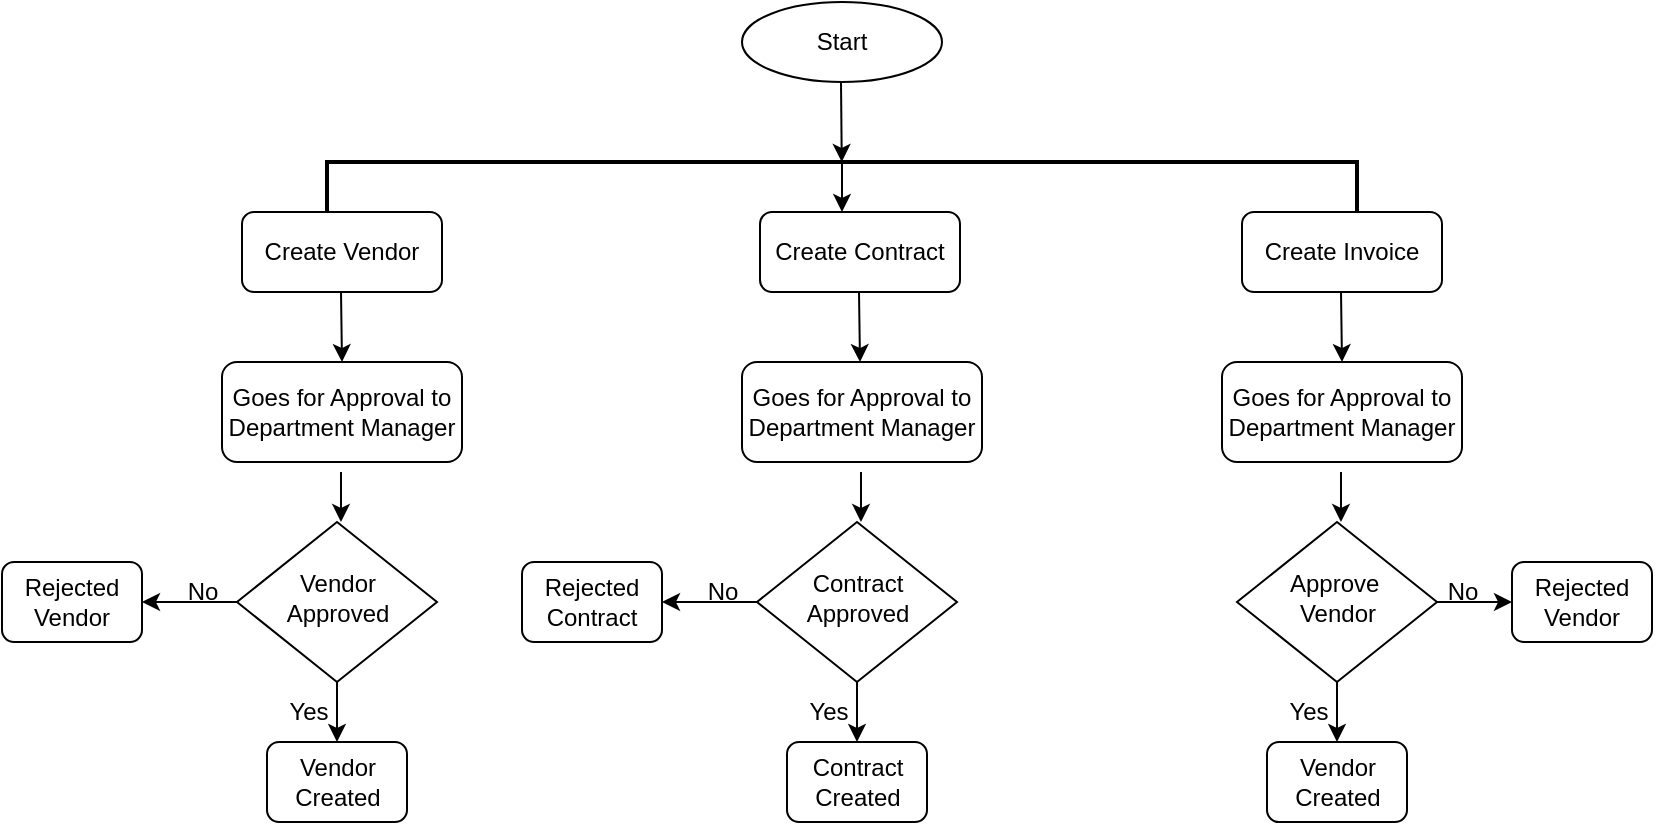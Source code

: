 <mxfile version="24.8.0">
  <diagram name="Page-1" id="CUNVGGAH_TLNrAHx7HYc">
    <mxGraphModel dx="1082" dy="491" grid="1" gridSize="10" guides="1" tooltips="1" connect="1" arrows="1" fold="1" page="1" pageScale="1" pageWidth="1169" pageHeight="827" math="0" shadow="0">
      <root>
        <mxCell id="0" />
        <mxCell id="1" parent="0" />
        <mxCell id="rurIsRCA4eeCTm9-6xiH-1" value="Start" style="ellipse;whiteSpace=wrap;html=1;" vertex="1" parent="1">
          <mxGeometry x="560" y="20" width="100" height="40" as="geometry" />
        </mxCell>
        <mxCell id="rurIsRCA4eeCTm9-6xiH-2" value="" style="endArrow=classic;html=1;rounded=0;" edge="1" parent="1" source="rurIsRCA4eeCTm9-6xiH-198">
          <mxGeometry width="50" height="50" relative="1" as="geometry">
            <mxPoint x="609.5" y="60" as="sourcePoint" />
            <mxPoint x="610" y="100" as="targetPoint" />
          </mxGeometry>
        </mxCell>
        <mxCell id="rurIsRCA4eeCTm9-6xiH-199" value="Create Vendor" style="rounded=1;whiteSpace=wrap;html=1;fontSize=12;glass=0;strokeWidth=1;shadow=0;" vertex="1" parent="1">
          <mxGeometry x="310" y="125" width="100" height="40" as="geometry" />
        </mxCell>
        <mxCell id="rurIsRCA4eeCTm9-6xiH-200" value="Create Contract" style="rounded=1;whiteSpace=wrap;html=1;fontSize=12;glass=0;strokeWidth=1;shadow=0;" vertex="1" parent="1">
          <mxGeometry x="569" y="125" width="100" height="40" as="geometry" />
        </mxCell>
        <mxCell id="rurIsRCA4eeCTm9-6xiH-201" value="Create Invoice" style="rounded=1;whiteSpace=wrap;html=1;fontSize=12;glass=0;strokeWidth=1;shadow=0;" vertex="1" parent="1">
          <mxGeometry x="810" y="125" width="100" height="40" as="geometry" />
        </mxCell>
        <mxCell id="rurIsRCA4eeCTm9-6xiH-203" value="" style="endArrow=classic;html=1;rounded=0;" edge="1" parent="1" target="rurIsRCA4eeCTm9-6xiH-198">
          <mxGeometry width="50" height="50" relative="1" as="geometry">
            <mxPoint x="609.5" y="60" as="sourcePoint" />
            <mxPoint x="610" y="100" as="targetPoint" />
          </mxGeometry>
        </mxCell>
        <mxCell id="rurIsRCA4eeCTm9-6xiH-198" value="" style="strokeWidth=2;html=1;shape=mxgraph.flowchart.annotation_1;align=left;pointerEvents=1;direction=south;" vertex="1" parent="1">
          <mxGeometry x="352.5" y="100" width="515" height="25" as="geometry" />
        </mxCell>
        <mxCell id="rurIsRCA4eeCTm9-6xiH-205" style="edgeStyle=orthogonalEdgeStyle;rounded=0;orthogonalLoop=1;jettySize=auto;html=1;exitX=0;exitY=0.5;exitDx=0;exitDy=0;exitPerimeter=0;entryX=1;entryY=0.5;entryDx=0;entryDy=0;entryPerimeter=0;" edge="1" parent="1" source="rurIsRCA4eeCTm9-6xiH-198" target="rurIsRCA4eeCTm9-6xiH-198">
          <mxGeometry relative="1" as="geometry" />
        </mxCell>
        <mxCell id="rurIsRCA4eeCTm9-6xiH-207" value="" style="endArrow=classic;html=1;rounded=0;" edge="1" parent="1">
          <mxGeometry width="50" height="50" relative="1" as="geometry">
            <mxPoint x="359.5" y="165" as="sourcePoint" />
            <mxPoint x="360" y="200" as="targetPoint" />
          </mxGeometry>
        </mxCell>
        <mxCell id="rurIsRCA4eeCTm9-6xiH-208" value="" style="endArrow=classic;html=1;rounded=0;" edge="1" parent="1">
          <mxGeometry width="50" height="50" relative="1" as="geometry">
            <mxPoint x="618.5" y="165" as="sourcePoint" />
            <mxPoint x="619" y="200" as="targetPoint" />
          </mxGeometry>
        </mxCell>
        <mxCell id="rurIsRCA4eeCTm9-6xiH-209" value="" style="endArrow=classic;html=1;rounded=0;" edge="1" parent="1">
          <mxGeometry width="50" height="50" relative="1" as="geometry">
            <mxPoint x="859.5" y="165" as="sourcePoint" />
            <mxPoint x="860" y="200" as="targetPoint" />
          </mxGeometry>
        </mxCell>
        <mxCell id="rurIsRCA4eeCTm9-6xiH-210" value="Goes for Approval to Department Manager" style="rounded=1;whiteSpace=wrap;html=1;" vertex="1" parent="1">
          <mxGeometry x="300" y="200" width="120" height="50" as="geometry" />
        </mxCell>
        <mxCell id="rurIsRCA4eeCTm9-6xiH-219" style="edgeStyle=orthogonalEdgeStyle;rounded=0;orthogonalLoop=1;jettySize=auto;html=1;exitX=0;exitY=0.5;exitDx=0;exitDy=0;entryX=1;entryY=0.5;entryDx=0;entryDy=0;" edge="1" parent="1" source="rurIsRCA4eeCTm9-6xiH-211" target="rurIsRCA4eeCTm9-6xiH-212">
          <mxGeometry relative="1" as="geometry" />
        </mxCell>
        <mxCell id="rurIsRCA4eeCTm9-6xiH-211" value="Vendor Approved" style="rhombus;whiteSpace=wrap;html=1;shadow=0;fontFamily=Helvetica;fontSize=12;align=center;strokeWidth=1;spacing=6;spacingTop=-4;" vertex="1" parent="1">
          <mxGeometry x="307.5" y="280" width="100" height="80" as="geometry" />
        </mxCell>
        <mxCell id="rurIsRCA4eeCTm9-6xiH-212" value="Rejected&lt;div&gt;Vendor&lt;/div&gt;" style="rounded=1;whiteSpace=wrap;html=1;fontSize=12;glass=0;strokeWidth=1;shadow=0;" vertex="1" parent="1">
          <mxGeometry x="190" y="300" width="70" height="40" as="geometry" />
        </mxCell>
        <mxCell id="rurIsRCA4eeCTm9-6xiH-214" value="No" style="text;html=1;align=center;verticalAlign=middle;resizable=0;points=[];autosize=1;strokeColor=none;fillColor=none;" vertex="1" parent="1">
          <mxGeometry x="270" y="300" width="40" height="30" as="geometry" />
        </mxCell>
        <mxCell id="rurIsRCA4eeCTm9-6xiH-215" value="Vendor Created" style="rounded=1;whiteSpace=wrap;html=1;fontSize=12;glass=0;strokeWidth=1;shadow=0;" vertex="1" parent="1">
          <mxGeometry x="322.5" y="390" width="70" height="40" as="geometry" />
        </mxCell>
        <mxCell id="rurIsRCA4eeCTm9-6xiH-216" value="" style="endArrow=classic;html=1;rounded=0;" edge="1" parent="1">
          <mxGeometry width="50" height="50" relative="1" as="geometry">
            <mxPoint x="357.5" y="360" as="sourcePoint" />
            <mxPoint x="357.5" y="390" as="targetPoint" />
          </mxGeometry>
        </mxCell>
        <mxCell id="rurIsRCA4eeCTm9-6xiH-217" value="Yes" style="text;html=1;align=center;verticalAlign=middle;resizable=0;points=[];autosize=1;strokeColor=none;fillColor=none;" vertex="1" parent="1">
          <mxGeometry x="322.5" y="360" width="40" height="30" as="geometry" />
        </mxCell>
        <mxCell id="rurIsRCA4eeCTm9-6xiH-218" value="" style="endArrow=classic;html=1;rounded=0;" edge="1" parent="1">
          <mxGeometry width="50" height="50" relative="1" as="geometry">
            <mxPoint x="359.5" y="255" as="sourcePoint" />
            <mxPoint x="359.5" y="280" as="targetPoint" />
          </mxGeometry>
        </mxCell>
        <mxCell id="rurIsRCA4eeCTm9-6xiH-220" value="Goes for Approval to Department Manager" style="rounded=1;whiteSpace=wrap;html=1;" vertex="1" parent="1">
          <mxGeometry x="560" y="200" width="120" height="50" as="geometry" />
        </mxCell>
        <mxCell id="rurIsRCA4eeCTm9-6xiH-221" style="edgeStyle=orthogonalEdgeStyle;rounded=0;orthogonalLoop=1;jettySize=auto;html=1;exitX=0;exitY=0.5;exitDx=0;exitDy=0;entryX=1;entryY=0.5;entryDx=0;entryDy=0;" edge="1" parent="1" source="rurIsRCA4eeCTm9-6xiH-222" target="rurIsRCA4eeCTm9-6xiH-223">
          <mxGeometry relative="1" as="geometry" />
        </mxCell>
        <mxCell id="rurIsRCA4eeCTm9-6xiH-222" value="Contract Approved" style="rhombus;whiteSpace=wrap;html=1;shadow=0;fontFamily=Helvetica;fontSize=12;align=center;strokeWidth=1;spacing=6;spacingTop=-4;" vertex="1" parent="1">
          <mxGeometry x="567.5" y="280" width="100" height="80" as="geometry" />
        </mxCell>
        <mxCell id="rurIsRCA4eeCTm9-6xiH-223" value="Rejected&lt;div&gt;Contract&lt;/div&gt;" style="rounded=1;whiteSpace=wrap;html=1;fontSize=12;glass=0;strokeWidth=1;shadow=0;" vertex="1" parent="1">
          <mxGeometry x="450" y="300" width="70" height="40" as="geometry" />
        </mxCell>
        <mxCell id="rurIsRCA4eeCTm9-6xiH-224" value="No" style="text;html=1;align=center;verticalAlign=middle;resizable=0;points=[];autosize=1;strokeColor=none;fillColor=none;" vertex="1" parent="1">
          <mxGeometry x="530" y="300" width="40" height="30" as="geometry" />
        </mxCell>
        <mxCell id="rurIsRCA4eeCTm9-6xiH-225" value="Contract Created" style="rounded=1;whiteSpace=wrap;html=1;fontSize=12;glass=0;strokeWidth=1;shadow=0;" vertex="1" parent="1">
          <mxGeometry x="582.5" y="390" width="70" height="40" as="geometry" />
        </mxCell>
        <mxCell id="rurIsRCA4eeCTm9-6xiH-226" value="" style="endArrow=classic;html=1;rounded=0;" edge="1" parent="1">
          <mxGeometry width="50" height="50" relative="1" as="geometry">
            <mxPoint x="617.5" y="360" as="sourcePoint" />
            <mxPoint x="617.5" y="390" as="targetPoint" />
          </mxGeometry>
        </mxCell>
        <mxCell id="rurIsRCA4eeCTm9-6xiH-227" value="Yes" style="text;html=1;align=center;verticalAlign=middle;resizable=0;points=[];autosize=1;strokeColor=none;fillColor=none;" vertex="1" parent="1">
          <mxGeometry x="582.5" y="360" width="40" height="30" as="geometry" />
        </mxCell>
        <mxCell id="rurIsRCA4eeCTm9-6xiH-228" value="" style="endArrow=classic;html=1;rounded=0;" edge="1" parent="1">
          <mxGeometry width="50" height="50" relative="1" as="geometry">
            <mxPoint x="619.5" y="255" as="sourcePoint" />
            <mxPoint x="619.5" y="280" as="targetPoint" />
          </mxGeometry>
        </mxCell>
        <mxCell id="rurIsRCA4eeCTm9-6xiH-229" value="Goes for Approval to Department Manager" style="rounded=1;whiteSpace=wrap;html=1;" vertex="1" parent="1">
          <mxGeometry x="800" y="200" width="120" height="50" as="geometry" />
        </mxCell>
        <mxCell id="rurIsRCA4eeCTm9-6xiH-238" style="edgeStyle=orthogonalEdgeStyle;rounded=0;orthogonalLoop=1;jettySize=auto;html=1;exitX=1;exitY=0.5;exitDx=0;exitDy=0;entryX=0;entryY=0.5;entryDx=0;entryDy=0;" edge="1" parent="1" source="rurIsRCA4eeCTm9-6xiH-231" target="rurIsRCA4eeCTm9-6xiH-232">
          <mxGeometry relative="1" as="geometry" />
        </mxCell>
        <mxCell id="rurIsRCA4eeCTm9-6xiH-231" value="Approve&amp;nbsp;&lt;div&gt;Vendor&lt;/div&gt;" style="rhombus;whiteSpace=wrap;html=1;shadow=0;fontFamily=Helvetica;fontSize=12;align=center;strokeWidth=1;spacing=6;spacingTop=-4;" vertex="1" parent="1">
          <mxGeometry x="807.5" y="280" width="100" height="80" as="geometry" />
        </mxCell>
        <mxCell id="rurIsRCA4eeCTm9-6xiH-232" value="Rejected&lt;div&gt;Vendor&lt;/div&gt;" style="rounded=1;whiteSpace=wrap;html=1;fontSize=12;glass=0;strokeWidth=1;shadow=0;" vertex="1" parent="1">
          <mxGeometry x="945" y="300" width="70" height="40" as="geometry" />
        </mxCell>
        <mxCell id="rurIsRCA4eeCTm9-6xiH-233" value="No" style="text;html=1;align=center;verticalAlign=middle;resizable=0;points=[];autosize=1;strokeColor=none;fillColor=none;" vertex="1" parent="1">
          <mxGeometry x="900" y="300" width="40" height="30" as="geometry" />
        </mxCell>
        <mxCell id="rurIsRCA4eeCTm9-6xiH-234" value="Vendor Created" style="rounded=1;whiteSpace=wrap;html=1;fontSize=12;glass=0;strokeWidth=1;shadow=0;" vertex="1" parent="1">
          <mxGeometry x="822.5" y="390" width="70" height="40" as="geometry" />
        </mxCell>
        <mxCell id="rurIsRCA4eeCTm9-6xiH-235" value="" style="endArrow=classic;html=1;rounded=0;" edge="1" parent="1">
          <mxGeometry width="50" height="50" relative="1" as="geometry">
            <mxPoint x="857.5" y="360" as="sourcePoint" />
            <mxPoint x="857.5" y="390" as="targetPoint" />
          </mxGeometry>
        </mxCell>
        <mxCell id="rurIsRCA4eeCTm9-6xiH-236" value="Yes" style="text;html=1;align=center;verticalAlign=middle;resizable=0;points=[];autosize=1;strokeColor=none;fillColor=none;" vertex="1" parent="1">
          <mxGeometry x="822.5" y="360" width="40" height="30" as="geometry" />
        </mxCell>
        <mxCell id="rurIsRCA4eeCTm9-6xiH-237" value="" style="endArrow=classic;html=1;rounded=0;" edge="1" parent="1">
          <mxGeometry width="50" height="50" relative="1" as="geometry">
            <mxPoint x="859.5" y="255" as="sourcePoint" />
            <mxPoint x="859.5" y="280" as="targetPoint" />
          </mxGeometry>
        </mxCell>
      </root>
    </mxGraphModel>
  </diagram>
</mxfile>
